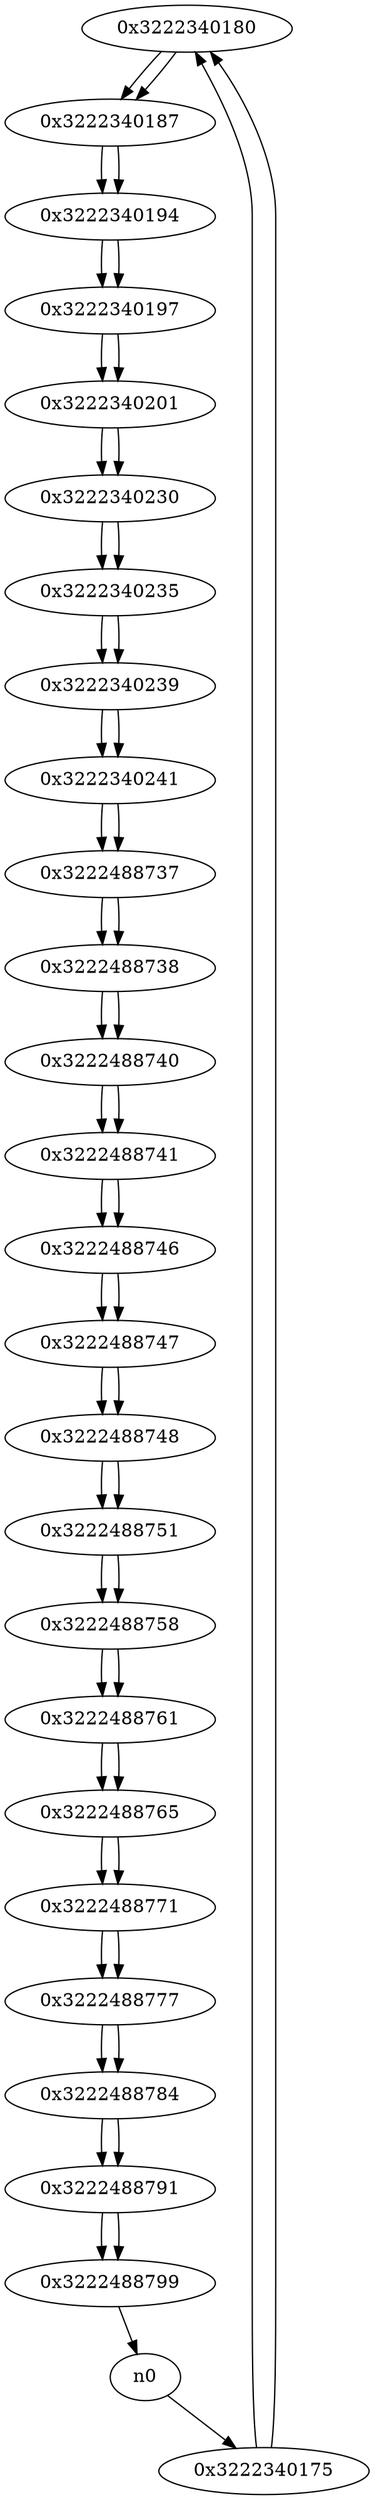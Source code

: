 digraph G{
/* nodes */
  n1 [label="0x3222340180"]
  n2 [label="0x3222340187"]
  n3 [label="0x3222340175"]
  n4 [label="0x3222340194"]
  n5 [label="0x3222340197"]
  n6 [label="0x3222340201"]
  n7 [label="0x3222340230"]
  n8 [label="0x3222340235"]
  n9 [label="0x3222340239"]
  n10 [label="0x3222340241"]
  n11 [label="0x3222488737"]
  n12 [label="0x3222488738"]
  n13 [label="0x3222488740"]
  n14 [label="0x3222488741"]
  n15 [label="0x3222488746"]
  n16 [label="0x3222488747"]
  n17 [label="0x3222488748"]
  n18 [label="0x3222488751"]
  n19 [label="0x3222488758"]
  n20 [label="0x3222488761"]
  n21 [label="0x3222488765"]
  n22 [label="0x3222488771"]
  n23 [label="0x3222488777"]
  n24 [label="0x3222488784"]
  n25 [label="0x3222488791"]
  n26 [label="0x3222488799"]
/* edges */
n1 -> n2;
n3 -> n1;
n2 -> n4;
n1 -> n2;
n3 -> n1;
n0 -> n3;
n4 -> n5;
n2 -> n4;
n5 -> n6;
n4 -> n5;
n6 -> n7;
n5 -> n6;
n7 -> n8;
n6 -> n7;
n8 -> n9;
n7 -> n8;
n9 -> n10;
n8 -> n9;
n10 -> n11;
n9 -> n10;
n11 -> n12;
n10 -> n11;
n12 -> n13;
n11 -> n12;
n13 -> n14;
n12 -> n13;
n14 -> n15;
n13 -> n14;
n15 -> n16;
n14 -> n15;
n16 -> n17;
n15 -> n16;
n17 -> n18;
n16 -> n17;
n18 -> n19;
n17 -> n18;
n19 -> n20;
n18 -> n19;
n20 -> n21;
n19 -> n20;
n21 -> n22;
n20 -> n21;
n22 -> n23;
n21 -> n22;
n23 -> n24;
n22 -> n23;
n24 -> n25;
n23 -> n24;
n25 -> n26;
n24 -> n25;
n26 -> n0;
n25 -> n26;
}
